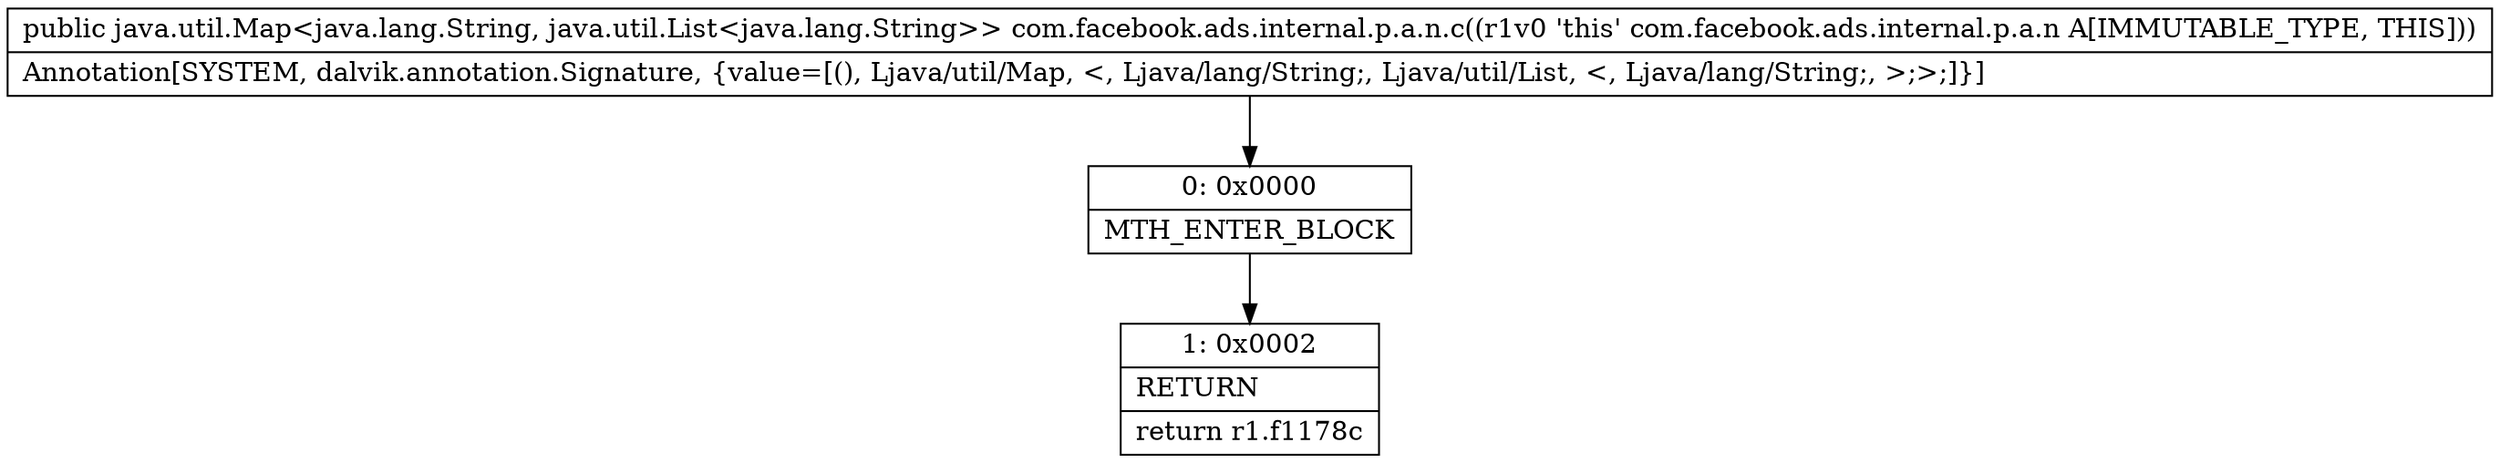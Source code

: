 digraph "CFG forcom.facebook.ads.internal.p.a.n.c()Ljava\/util\/Map;" {
Node_0 [shape=record,label="{0\:\ 0x0000|MTH_ENTER_BLOCK\l}"];
Node_1 [shape=record,label="{1\:\ 0x0002|RETURN\l|return r1.f1178c\l}"];
MethodNode[shape=record,label="{public java.util.Map\<java.lang.String, java.util.List\<java.lang.String\>\> com.facebook.ads.internal.p.a.n.c((r1v0 'this' com.facebook.ads.internal.p.a.n A[IMMUTABLE_TYPE, THIS]))  | Annotation[SYSTEM, dalvik.annotation.Signature, \{value=[(), Ljava\/util\/Map, \<, Ljava\/lang\/String;, Ljava\/util\/List, \<, Ljava\/lang\/String;, \>;\>;]\}]\l}"];
MethodNode -> Node_0;
Node_0 -> Node_1;
}

